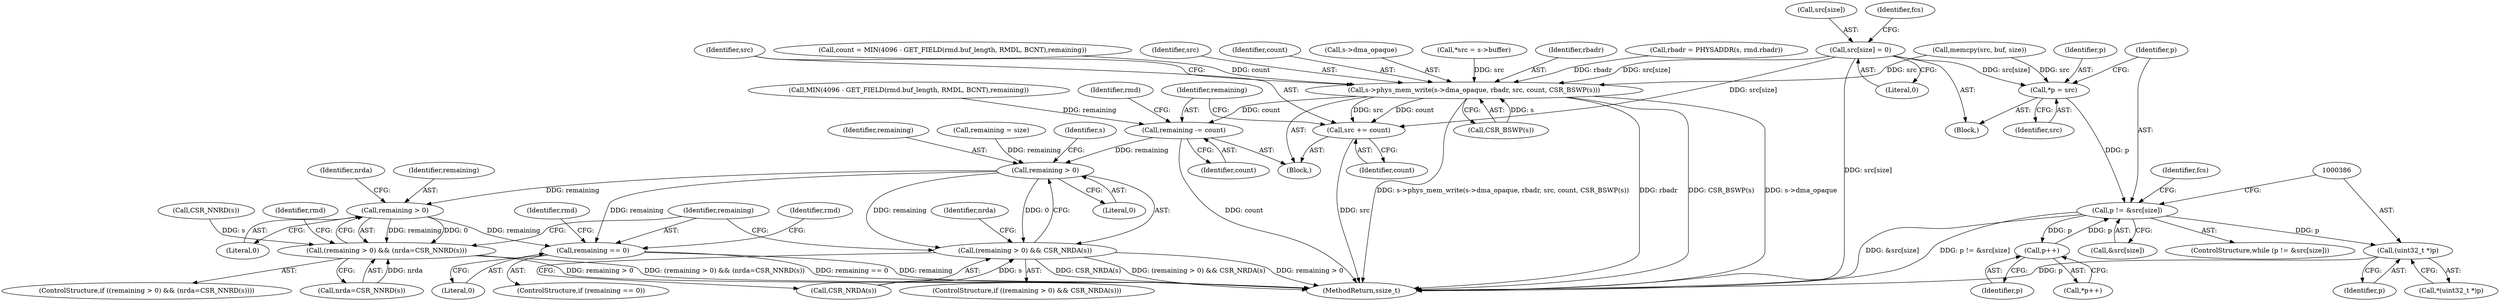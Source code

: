 digraph "0_qemu_8b98a2f07175d46c3f7217639bd5e03f2ec56343@array" {
"1000358" [label="(Call,src[size] = 0)"];
"1000368" [label="(Call,*p = src)"];
"1000372" [label="(Call,p != &src[size])"];
"1000381" [label="(Call,p++)"];
"1000385" [label="(Call,(uint32_t *)p)"];
"1000461" [label="(Call,s->phys_mem_write(s->dma_opaque, rbadr, src, count, CSR_BSWP(s)))"];
"1000470" [label="(Call,src += count)"];
"1000473" [label="(Call,remaining -= count)"];
"1000500" [label="(Call,remaining > 0)"];
"1000499" [label="(Call,(remaining > 0) && CSR_NRDA(s))"];
"1000537" [label="(Call,remaining > 0)"];
"1000536" [label="(Call,(remaining > 0) && (nrda=CSR_NNRD(s)))"];
"1000565" [label="(Call,remaining == 0)"];
"1000465" [label="(Identifier,rbadr)"];
"1000385" [label="(Call,(uint32_t *)p)"];
"1000541" [label="(Identifier,nrda)"];
"1000564" [label="(ControlStructure,if (remaining == 0))"];
"1000359" [label="(Call,src[size])"];
"1000443" [label="(Call,MIN(4096 - GET_FIELD(rmd.buf_length, RMDL, BCNT),remaining))"];
"1000461" [label="(Call,s->phys_mem_write(s->dma_opaque, rbadr, src, count, CSR_BSWP(s)))"];
"1000535" [label="(ControlStructure,if ((remaining > 0) && (nrda=CSR_NNRD(s))))"];
"1000372" [label="(Call,p != &src[size])"];
"1000499" [label="(Call,(remaining > 0) && CSR_NRDA(s))"];
"1000645" [label="(Identifier,rmd)"];
"1000454" [label="(Call,rbadr = PHYSADDR(s, rmd.rbadr))"];
"1000542" [label="(Call,CSR_NNRD(s))"];
"1000368" [label="(Call,*p = src)"];
"1000536" [label="(Call,(remaining > 0) && (nrda=CSR_NNRD(s)))"];
"1000342" [label="(Block,)"];
"1000711" [label="(MethodReturn,ssize_t)"];
"1000565" [label="(Call,remaining == 0)"];
"1000380" [label="(Call,*p++)"];
"1000354" [label="(Call,memcpy(src, buf, size))"];
"1000381" [label="(Call,p++)"];
"1000503" [label="(Call,CSR_NRDA(s))"];
"1000537" [label="(Call,remaining > 0)"];
"1000508" [label="(Identifier,nrda)"];
"1000567" [label="(Literal,0)"];
"1000441" [label="(Call,count = MIN(4096 - GET_FIELD(rmd.buf_length, RMDL, BCNT),remaining))"];
"1000369" [label="(Identifier,p)"];
"1000547" [label="(Identifier,rmd)"];
"1000475" [label="(Identifier,count)"];
"1000500" [label="(Call,remaining > 0)"];
"1000472" [label="(Identifier,count)"];
"1000374" [label="(Call,&src[size])"];
"1000468" [label="(Call,CSR_BSWP(s))"];
"1000501" [label="(Identifier,remaining)"];
"1000498" [label="(ControlStructure,if ((remaining > 0) && CSR_NRDA(s)))"];
"1000566" [label="(Identifier,remaining)"];
"1000466" [label="(Identifier,src)"];
"1000370" [label="(Identifier,src)"];
"1000382" [label="(Identifier,p)"];
"1000384" [label="(Call,*(uint32_t *)p)"];
"1000358" [label="(Call,src[size] = 0)"];
"1000387" [label="(Identifier,p)"];
"1000473" [label="(Call,remaining -= count)"];
"1000494" [label="(Call,remaining = size)"];
"1000373" [label="(Identifier,p)"];
"1000371" [label="(ControlStructure,while (p != &src[size]))"];
"1000502" [label="(Literal,0)"];
"1000362" [label="(Literal,0)"];
"1000479" [label="(Identifier,rmd)"];
"1000539" [label="(Literal,0)"];
"1000538" [label="(Identifier,remaining)"];
"1000504" [label="(Identifier,s)"];
"1000365" [label="(Identifier,fcs)"];
"1000467" [label="(Identifier,count)"];
"1000572" [label="(Identifier,rmd)"];
"1000470" [label="(Call,src += count)"];
"1000474" [label="(Identifier,remaining)"];
"1000462" [label="(Call,s->dma_opaque)"];
"1000322" [label="(Call,*src = s->buffer)"];
"1000471" [label="(Identifier,src)"];
"1000540" [label="(Call,nrda=CSR_NNRD(s))"];
"1000379" [label="(Identifier,fcs)"];
"1000320" [label="(Block,)"];
"1000358" -> "1000342"  [label="AST: "];
"1000358" -> "1000362"  [label="CFG: "];
"1000359" -> "1000358"  [label="AST: "];
"1000362" -> "1000358"  [label="AST: "];
"1000365" -> "1000358"  [label="CFG: "];
"1000358" -> "1000711"  [label="DDG: src[size]"];
"1000358" -> "1000368"  [label="DDG: src[size]"];
"1000358" -> "1000461"  [label="DDG: src[size]"];
"1000358" -> "1000470"  [label="DDG: src[size]"];
"1000368" -> "1000342"  [label="AST: "];
"1000368" -> "1000370"  [label="CFG: "];
"1000369" -> "1000368"  [label="AST: "];
"1000370" -> "1000368"  [label="AST: "];
"1000373" -> "1000368"  [label="CFG: "];
"1000354" -> "1000368"  [label="DDG: src"];
"1000368" -> "1000372"  [label="DDG: p"];
"1000372" -> "1000371"  [label="AST: "];
"1000372" -> "1000374"  [label="CFG: "];
"1000373" -> "1000372"  [label="AST: "];
"1000374" -> "1000372"  [label="AST: "];
"1000379" -> "1000372"  [label="CFG: "];
"1000386" -> "1000372"  [label="CFG: "];
"1000372" -> "1000711"  [label="DDG: p != &src[size]"];
"1000372" -> "1000711"  [label="DDG: &src[size]"];
"1000381" -> "1000372"  [label="DDG: p"];
"1000372" -> "1000381"  [label="DDG: p"];
"1000372" -> "1000385"  [label="DDG: p"];
"1000381" -> "1000380"  [label="AST: "];
"1000381" -> "1000382"  [label="CFG: "];
"1000382" -> "1000381"  [label="AST: "];
"1000380" -> "1000381"  [label="CFG: "];
"1000385" -> "1000384"  [label="AST: "];
"1000385" -> "1000387"  [label="CFG: "];
"1000386" -> "1000385"  [label="AST: "];
"1000387" -> "1000385"  [label="AST: "];
"1000384" -> "1000385"  [label="CFG: "];
"1000385" -> "1000711"  [label="DDG: p"];
"1000461" -> "1000320"  [label="AST: "];
"1000461" -> "1000468"  [label="CFG: "];
"1000462" -> "1000461"  [label="AST: "];
"1000465" -> "1000461"  [label="AST: "];
"1000466" -> "1000461"  [label="AST: "];
"1000467" -> "1000461"  [label="AST: "];
"1000468" -> "1000461"  [label="AST: "];
"1000471" -> "1000461"  [label="CFG: "];
"1000461" -> "1000711"  [label="DDG: s->phys_mem_write(s->dma_opaque, rbadr, src, count, CSR_BSWP(s))"];
"1000461" -> "1000711"  [label="DDG: rbadr"];
"1000461" -> "1000711"  [label="DDG: CSR_BSWP(s)"];
"1000461" -> "1000711"  [label="DDG: s->dma_opaque"];
"1000454" -> "1000461"  [label="DDG: rbadr"];
"1000354" -> "1000461"  [label="DDG: src"];
"1000322" -> "1000461"  [label="DDG: src"];
"1000441" -> "1000461"  [label="DDG: count"];
"1000468" -> "1000461"  [label="DDG: s"];
"1000461" -> "1000470"  [label="DDG: count"];
"1000461" -> "1000470"  [label="DDG: src"];
"1000461" -> "1000473"  [label="DDG: count"];
"1000470" -> "1000320"  [label="AST: "];
"1000470" -> "1000472"  [label="CFG: "];
"1000471" -> "1000470"  [label="AST: "];
"1000472" -> "1000470"  [label="AST: "];
"1000474" -> "1000470"  [label="CFG: "];
"1000470" -> "1000711"  [label="DDG: src"];
"1000473" -> "1000320"  [label="AST: "];
"1000473" -> "1000475"  [label="CFG: "];
"1000474" -> "1000473"  [label="AST: "];
"1000475" -> "1000473"  [label="AST: "];
"1000479" -> "1000473"  [label="CFG: "];
"1000473" -> "1000711"  [label="DDG: count"];
"1000443" -> "1000473"  [label="DDG: remaining"];
"1000473" -> "1000500"  [label="DDG: remaining"];
"1000500" -> "1000499"  [label="AST: "];
"1000500" -> "1000502"  [label="CFG: "];
"1000501" -> "1000500"  [label="AST: "];
"1000502" -> "1000500"  [label="AST: "];
"1000504" -> "1000500"  [label="CFG: "];
"1000499" -> "1000500"  [label="CFG: "];
"1000500" -> "1000499"  [label="DDG: remaining"];
"1000500" -> "1000499"  [label="DDG: 0"];
"1000494" -> "1000500"  [label="DDG: remaining"];
"1000500" -> "1000537"  [label="DDG: remaining"];
"1000500" -> "1000565"  [label="DDG: remaining"];
"1000499" -> "1000498"  [label="AST: "];
"1000499" -> "1000503"  [label="CFG: "];
"1000503" -> "1000499"  [label="AST: "];
"1000508" -> "1000499"  [label="CFG: "];
"1000566" -> "1000499"  [label="CFG: "];
"1000499" -> "1000711"  [label="DDG: CSR_NRDA(s)"];
"1000499" -> "1000711"  [label="DDG: (remaining > 0) && CSR_NRDA(s)"];
"1000499" -> "1000711"  [label="DDG: remaining > 0"];
"1000503" -> "1000499"  [label="DDG: s"];
"1000537" -> "1000536"  [label="AST: "];
"1000537" -> "1000539"  [label="CFG: "];
"1000538" -> "1000537"  [label="AST: "];
"1000539" -> "1000537"  [label="AST: "];
"1000541" -> "1000537"  [label="CFG: "];
"1000536" -> "1000537"  [label="CFG: "];
"1000537" -> "1000536"  [label="DDG: remaining"];
"1000537" -> "1000536"  [label="DDG: 0"];
"1000537" -> "1000565"  [label="DDG: remaining"];
"1000536" -> "1000535"  [label="AST: "];
"1000536" -> "1000540"  [label="CFG: "];
"1000540" -> "1000536"  [label="AST: "];
"1000547" -> "1000536"  [label="CFG: "];
"1000566" -> "1000536"  [label="CFG: "];
"1000536" -> "1000711"  [label="DDG: (remaining > 0) && (nrda=CSR_NNRD(s))"];
"1000536" -> "1000711"  [label="DDG: remaining > 0"];
"1000540" -> "1000536"  [label="DDG: nrda"];
"1000542" -> "1000536"  [label="DDG: s"];
"1000565" -> "1000564"  [label="AST: "];
"1000565" -> "1000567"  [label="CFG: "];
"1000566" -> "1000565"  [label="AST: "];
"1000567" -> "1000565"  [label="AST: "];
"1000572" -> "1000565"  [label="CFG: "];
"1000645" -> "1000565"  [label="CFG: "];
"1000565" -> "1000711"  [label="DDG: remaining"];
"1000565" -> "1000711"  [label="DDG: remaining == 0"];
}
